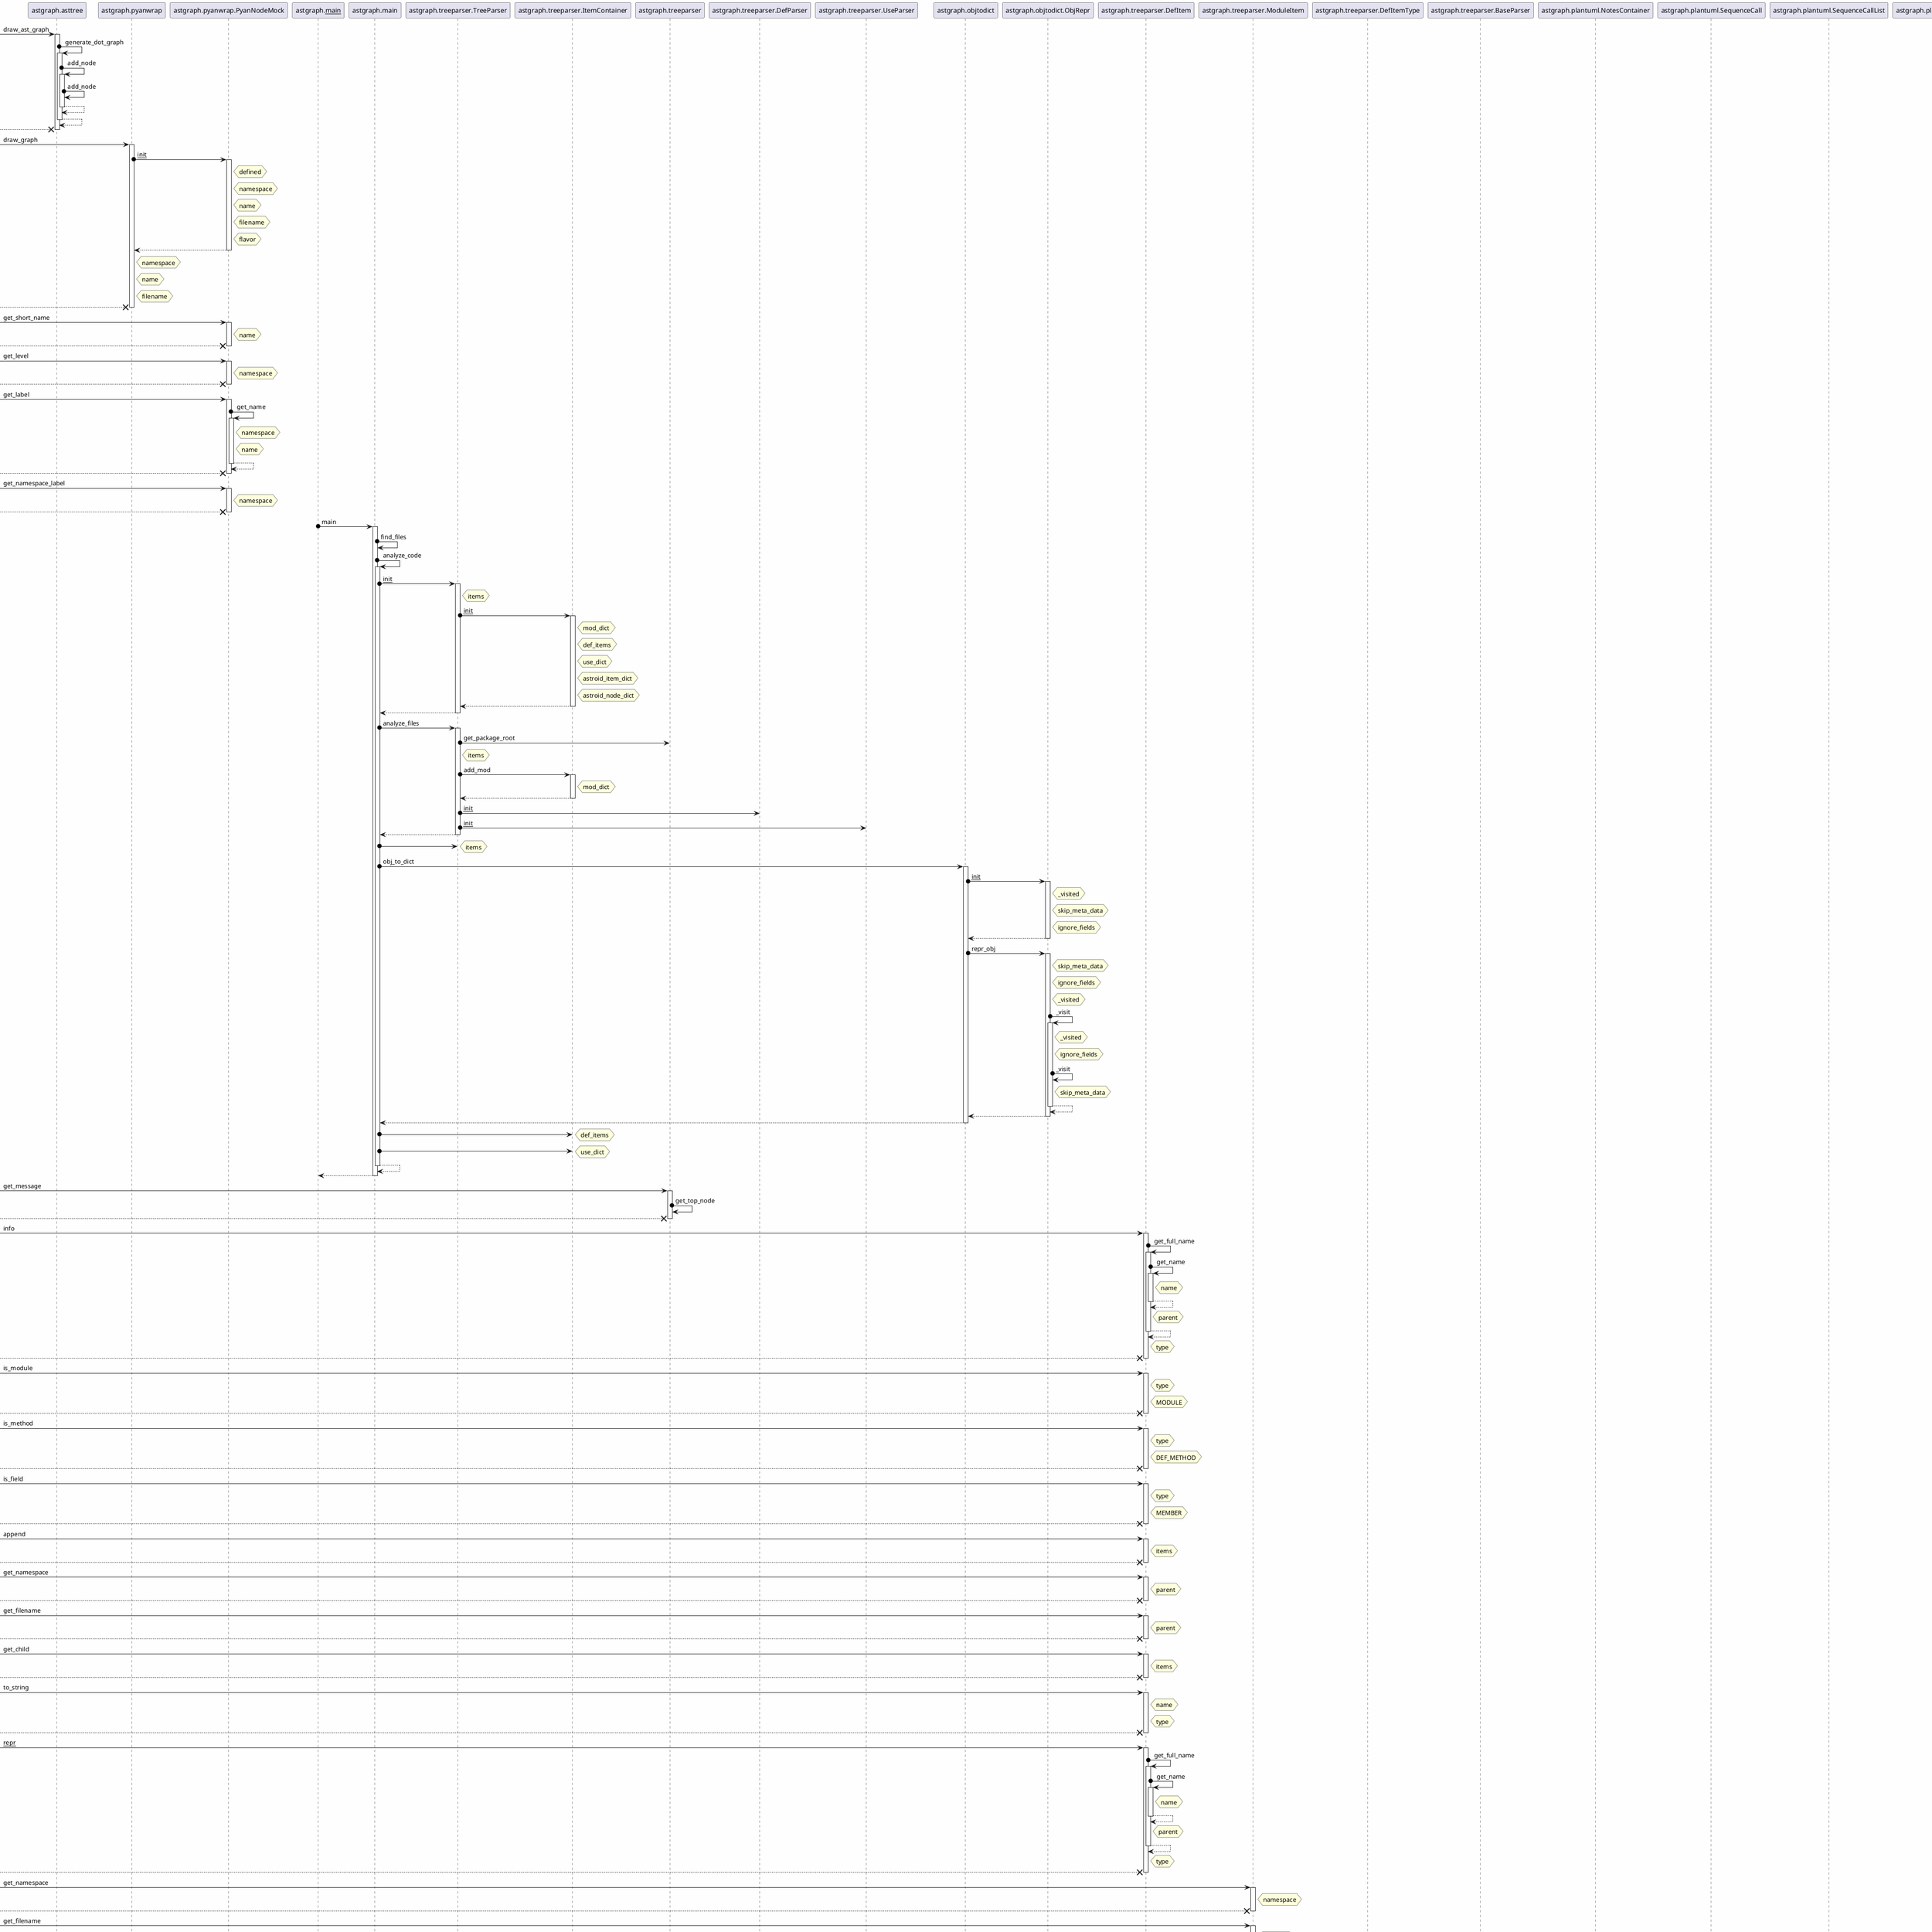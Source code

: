 @startuml

skinparam backgroundColor #FEFEFE


[-> astgraph.asttree : draw_ast_graph
activate astgraph.asttree
  astgraph.asttree o-> astgraph.asttree : generate_dot_graph
  activate astgraph.asttree
    astgraph.asttree o-> astgraph.asttree : add_node
    activate astgraph.asttree
      astgraph.asttree o-> astgraph.asttree : add_node
    astgraph.asttree --> astgraph.asttree
    deactivate astgraph.asttree

  astgraph.asttree --> astgraph.asttree
  deactivate astgraph.asttree

[-->x astgraph.asttree
deactivate astgraph.asttree

[-> astgraph.pyanwrap : draw_graph
activate astgraph.pyanwrap
  astgraph.pyanwrap o-> astgraph.pyanwrap.PyanNodeMock : __init__
  activate astgraph.pyanwrap.PyanNodeMock
    hnote right of astgraph.pyanwrap.PyanNodeMock
    defined
    endnote
    hnote right of astgraph.pyanwrap.PyanNodeMock
    namespace
    endnote
    hnote right of astgraph.pyanwrap.PyanNodeMock
    name
    endnote
    hnote right of astgraph.pyanwrap.PyanNodeMock
    filename
    endnote
    hnote right of astgraph.pyanwrap.PyanNodeMock
    flavor
    endnote
  astgraph.pyanwrap.PyanNodeMock --> astgraph.pyanwrap
  deactivate astgraph.pyanwrap.PyanNodeMock

  hnote right of astgraph.pyanwrap
  namespace
  endnote
  hnote right of astgraph.pyanwrap
  name
  endnote
  hnote right of astgraph.pyanwrap
  filename
  endnote
[-->x astgraph.pyanwrap
deactivate astgraph.pyanwrap

[-> astgraph.pyanwrap.PyanNodeMock : get_short_name
activate astgraph.pyanwrap.PyanNodeMock
  hnote right of astgraph.pyanwrap.PyanNodeMock
  name
  endnote
[-->x astgraph.pyanwrap.PyanNodeMock
deactivate astgraph.pyanwrap.PyanNodeMock

[-> astgraph.pyanwrap.PyanNodeMock : get_level
activate astgraph.pyanwrap.PyanNodeMock
  hnote right of astgraph.pyanwrap.PyanNodeMock
  namespace
  endnote
[-->x astgraph.pyanwrap.PyanNodeMock
deactivate astgraph.pyanwrap.PyanNodeMock

[-> astgraph.pyanwrap.PyanNodeMock : get_label
activate astgraph.pyanwrap.PyanNodeMock
  astgraph.pyanwrap.PyanNodeMock o-> astgraph.pyanwrap.PyanNodeMock : get_name
  activate astgraph.pyanwrap.PyanNodeMock
    hnote right of astgraph.pyanwrap.PyanNodeMock
    namespace
    endnote
    hnote right of astgraph.pyanwrap.PyanNodeMock
    name
    endnote
  astgraph.pyanwrap.PyanNodeMock --> astgraph.pyanwrap.PyanNodeMock
  deactivate astgraph.pyanwrap.PyanNodeMock

[-->x astgraph.pyanwrap.PyanNodeMock
deactivate astgraph.pyanwrap.PyanNodeMock

[-> astgraph.pyanwrap.PyanNodeMock : get_namespace_label
activate astgraph.pyanwrap.PyanNodeMock
  hnote right of astgraph.pyanwrap.PyanNodeMock
  namespace
  endnote
[-->x astgraph.pyanwrap.PyanNodeMock
deactivate astgraph.pyanwrap.PyanNodeMock

astgraph.__main__ o-> astgraph.main : main
activate astgraph.main
  astgraph.main o-> astgraph.main : find_files
  astgraph.main o-> astgraph.main : analyze_code
  activate astgraph.main
    astgraph.main o-> astgraph.treeparser.TreeParser : __init__
    activate astgraph.treeparser.TreeParser
      hnote right of astgraph.treeparser.TreeParser
      items
      endnote
      astgraph.treeparser.TreeParser o-> astgraph.treeparser.ItemContainer : __init__
      activate astgraph.treeparser.ItemContainer
        hnote right of astgraph.treeparser.ItemContainer
        mod_dict
        endnote
        hnote right of astgraph.treeparser.ItemContainer
        def_items
        endnote
        hnote right of astgraph.treeparser.ItemContainer
        use_dict
        endnote
        hnote right of astgraph.treeparser.ItemContainer
        astroid_item_dict
        endnote
        hnote right of astgraph.treeparser.ItemContainer
        astroid_node_dict
        endnote
      astgraph.treeparser.ItemContainer --> astgraph.treeparser.TreeParser
      deactivate astgraph.treeparser.ItemContainer

    astgraph.treeparser.TreeParser --> astgraph.main
    deactivate astgraph.treeparser.TreeParser

    astgraph.main o-> astgraph.treeparser.TreeParser : analyze_files
    activate astgraph.treeparser.TreeParser
      astgraph.treeparser.TreeParser o-> astgraph.treeparser : get_package_root
      hnote right of astgraph.treeparser.TreeParser
      items
      endnote
      astgraph.treeparser.TreeParser o-> astgraph.treeparser.ItemContainer : add_mod
      activate astgraph.treeparser.ItemContainer
        hnote right of astgraph.treeparser.ItemContainer
        mod_dict
        endnote
      astgraph.treeparser.ItemContainer --> astgraph.treeparser.TreeParser
      deactivate astgraph.treeparser.ItemContainer

      astgraph.treeparser.TreeParser o-> astgraph.treeparser.DefParser : __init__
      astgraph.treeparser.TreeParser o-> astgraph.treeparser.UseParser : __init__
    astgraph.treeparser.TreeParser --> astgraph.main
    deactivate astgraph.treeparser.TreeParser

    astgraph.main o-> astgraph.treeparser.TreeParser 
    hnote right
    items
    end note
    astgraph.main o-> astgraph.objtodict : obj_to_dict
    activate astgraph.objtodict
      astgraph.objtodict o-> astgraph.objtodict.ObjRepr : __init__
      activate astgraph.objtodict.ObjRepr
        hnote right of astgraph.objtodict.ObjRepr
        _visited
        endnote
        hnote right of astgraph.objtodict.ObjRepr
        skip_meta_data
        endnote
        hnote right of astgraph.objtodict.ObjRepr
        ignore_fields
        endnote
      astgraph.objtodict.ObjRepr --> astgraph.objtodict
      deactivate astgraph.objtodict.ObjRepr

      astgraph.objtodict o-> astgraph.objtodict.ObjRepr : repr_obj
      activate astgraph.objtodict.ObjRepr
        hnote right of astgraph.objtodict.ObjRepr
        skip_meta_data
        endnote
        hnote right of astgraph.objtodict.ObjRepr
        ignore_fields
        endnote
        hnote right of astgraph.objtodict.ObjRepr
        _visited
        endnote
        astgraph.objtodict.ObjRepr o-> astgraph.objtodict.ObjRepr : _visit
        activate astgraph.objtodict.ObjRepr
          hnote right of astgraph.objtodict.ObjRepr
          _visited
          endnote
          hnote right of astgraph.objtodict.ObjRepr
          ignore_fields
          endnote
          astgraph.objtodict.ObjRepr o-> astgraph.objtodict.ObjRepr : _visit
          hnote right of astgraph.objtodict.ObjRepr
          skip_meta_data
          endnote
        astgraph.objtodict.ObjRepr --> astgraph.objtodict.ObjRepr
        deactivate astgraph.objtodict.ObjRepr

      astgraph.objtodict.ObjRepr --> astgraph.objtodict
      deactivate astgraph.objtodict.ObjRepr

    astgraph.objtodict --> astgraph.main
    deactivate astgraph.objtodict

    astgraph.main o-> astgraph.treeparser.ItemContainer 
    hnote right
    def_items
    end note
    astgraph.main o-> astgraph.treeparser.ItemContainer 
    hnote right
    use_dict
    end note
  astgraph.main --> astgraph.main
  deactivate astgraph.main

astgraph.main --> astgraph.__main__
deactivate astgraph.main

[-> astgraph.treeparser : get_message
activate astgraph.treeparser
  astgraph.treeparser o-> astgraph.treeparser : get_top_node
[-->x astgraph.treeparser
deactivate astgraph.treeparser

[-> astgraph.treeparser.DefItem : info
activate astgraph.treeparser.DefItem
  astgraph.treeparser.DefItem o-> astgraph.treeparser.DefItem : get_full_name
  activate astgraph.treeparser.DefItem
    astgraph.treeparser.DefItem o-> astgraph.treeparser.DefItem : get_name
    activate astgraph.treeparser.DefItem
      hnote right of astgraph.treeparser.DefItem
      name
      endnote
    astgraph.treeparser.DefItem --> astgraph.treeparser.DefItem
    deactivate astgraph.treeparser.DefItem

    hnote right of astgraph.treeparser.DefItem
    parent
    endnote
  astgraph.treeparser.DefItem --> astgraph.treeparser.DefItem
  deactivate astgraph.treeparser.DefItem

  hnote right of astgraph.treeparser.DefItem
  type
  endnote
[-->x astgraph.treeparser.DefItem
deactivate astgraph.treeparser.DefItem

[-> astgraph.treeparser.DefItem : is_module
activate astgraph.treeparser.DefItem
  hnote right of astgraph.treeparser.DefItem
  type
  endnote
  hnote right of astgraph.treeparser.DefItem
  MODULE
  endnote
[-->x astgraph.treeparser.DefItem
deactivate astgraph.treeparser.DefItem

[-> astgraph.treeparser.DefItem : is_method
activate astgraph.treeparser.DefItem
  hnote right of astgraph.treeparser.DefItem
  type
  endnote
  hnote right of astgraph.treeparser.DefItem
  DEF_METHOD
  endnote
[-->x astgraph.treeparser.DefItem
deactivate astgraph.treeparser.DefItem

[-> astgraph.treeparser.DefItem : is_field
activate astgraph.treeparser.DefItem
  hnote right of astgraph.treeparser.DefItem
  type
  endnote
  hnote right of astgraph.treeparser.DefItem
  MEMBER
  endnote
[-->x astgraph.treeparser.DefItem
deactivate astgraph.treeparser.DefItem

[-> astgraph.treeparser.DefItem : append
activate astgraph.treeparser.DefItem
  hnote right of astgraph.treeparser.DefItem
  items
  endnote
[-->x astgraph.treeparser.DefItem
deactivate astgraph.treeparser.DefItem

[-> astgraph.treeparser.DefItem : get_namespace
activate astgraph.treeparser.DefItem
  hnote right of astgraph.treeparser.DefItem
  parent
  endnote
[-->x astgraph.treeparser.DefItem
deactivate astgraph.treeparser.DefItem

[-> astgraph.treeparser.DefItem : get_filename
activate astgraph.treeparser.DefItem
  hnote right of astgraph.treeparser.DefItem
  parent
  endnote
[-->x astgraph.treeparser.DefItem
deactivate astgraph.treeparser.DefItem

[-> astgraph.treeparser.DefItem : get_child
activate astgraph.treeparser.DefItem
  hnote right of astgraph.treeparser.DefItem
  items
  endnote
[-->x astgraph.treeparser.DefItem
deactivate astgraph.treeparser.DefItem

[-> astgraph.treeparser.DefItem : to_string
activate astgraph.treeparser.DefItem
  hnote right of astgraph.treeparser.DefItem
  name
  endnote
  hnote right of astgraph.treeparser.DefItem
  type
  endnote
[-->x astgraph.treeparser.DefItem
deactivate astgraph.treeparser.DefItem

[-> astgraph.treeparser.DefItem : __repr__
activate astgraph.treeparser.DefItem
  astgraph.treeparser.DefItem o-> astgraph.treeparser.DefItem : get_full_name
  activate astgraph.treeparser.DefItem
    astgraph.treeparser.DefItem o-> astgraph.treeparser.DefItem : get_name
    activate astgraph.treeparser.DefItem
      hnote right of astgraph.treeparser.DefItem
      name
      endnote
    astgraph.treeparser.DefItem --> astgraph.treeparser.DefItem
    deactivate astgraph.treeparser.DefItem

    hnote right of astgraph.treeparser.DefItem
    parent
    endnote
  astgraph.treeparser.DefItem --> astgraph.treeparser.DefItem
  deactivate astgraph.treeparser.DefItem

  hnote right of astgraph.treeparser.DefItem
  type
  endnote
[-->x astgraph.treeparser.DefItem
deactivate astgraph.treeparser.DefItem

[-> astgraph.treeparser.ModuleItem : get_namespace
activate astgraph.treeparser.ModuleItem
  hnote right of astgraph.treeparser.ModuleItem
  namespace
  endnote
[-->x astgraph.treeparser.ModuleItem
deactivate astgraph.treeparser.ModuleItem

[-> astgraph.treeparser.ModuleItem : get_filename
activate astgraph.treeparser.ModuleItem
  hnote right of astgraph.treeparser.ModuleItem
  filename
  endnote
[-->x astgraph.treeparser.ModuleItem
deactivate astgraph.treeparser.ModuleItem

[-> astgraph.treeparser.ItemContainer : get_def_list
activate astgraph.treeparser.ItemContainer
  hnote right of astgraph.treeparser.ItemContainer
  def_items
  endnote
[-->x astgraph.treeparser.ItemContainer
deactivate astgraph.treeparser.ItemContainer

[-> astgraph.treeparser.ItemContainer : get_use_list
activate astgraph.treeparser.ItemContainer
  hnote right of astgraph.treeparser.ItemContainer
  use_dict
  endnote
[-->x astgraph.treeparser.ItemContainer
deactivate astgraph.treeparser.ItemContainer

[-> astgraph.treeparser.ItemContainer : create_def
activate astgraph.treeparser.ItemContainer
  hnote right of astgraph.treeparser.ItemContainer
  MODULE
  endnote
  astgraph.treeparser.ItemContainer o-> astgraph.treeparser.ModuleItem : __init__
  activate astgraph.treeparser.ModuleItem
    astgraph.treeparser.ModuleItem o-> astgraph.treeparser.DefItemType 
    hnote right
    MODULE
    end note
    hnote right of astgraph.treeparser.ModuleItem
    namespace
    endnote
    hnote right of astgraph.treeparser.ModuleItem
    filename
    endnote
  astgraph.treeparser.ModuleItem --> astgraph.treeparser.ItemContainer
  deactivate astgraph.treeparser.ModuleItem

  astgraph.treeparser.ItemContainer o-> astgraph.treeparser.DefItem : __init__
  activate astgraph.treeparser.DefItem
    hnote right of astgraph.treeparser.DefItem
    node_id
    endnote
    hnote right of astgraph.treeparser.DefItem
    type
    endnote
    hnote right of astgraph.treeparser.DefItem
    parent
    endnote
    hnote right of astgraph.treeparser.DefItem
    name
    endnote
    hnote right of astgraph.treeparser.DefItem
    items
    endnote
    hnote right of astgraph.treeparser.DefItem
    type_hint
    endnote
  astgraph.treeparser.DefItem --> astgraph.treeparser.ItemContainer
  deactivate astgraph.treeparser.DefItem

  hnote right of astgraph.treeparser.ItemContainer
  astroid_item_dict
  endnote
  hnote right of astgraph.treeparser.ItemContainer
  astroid_node_dict
  endnote
[-->x astgraph.treeparser.ItemContainer
deactivate astgraph.treeparser.ItemContainer

[-> astgraph.treeparser.ItemContainer : create_module_def
activate astgraph.treeparser.ItemContainer
  astgraph.treeparser.ItemContainer o-> astgraph.treeparser.ModuleItem : __init__
  activate astgraph.treeparser.ModuleItem
    astgraph.treeparser.ModuleItem o-> astgraph.treeparser.DefItemType 
    hnote right
    MODULE
    end note
    hnote right of astgraph.treeparser.ModuleItem
    namespace
    endnote
    hnote right of astgraph.treeparser.ModuleItem
    filename
    endnote
  astgraph.treeparser.ModuleItem --> astgraph.treeparser.ItemContainer
  deactivate astgraph.treeparser.ModuleItem

  hnote right of astgraph.treeparser.ItemContainer
  astroid_item_dict
  endnote
  hnote right of astgraph.treeparser.ItemContainer
  astroid_node_dict
  endnote
[-->x astgraph.treeparser.ItemContainer
deactivate astgraph.treeparser.ItemContainer

[-> astgraph.treeparser.ItemContainer : append_def
activate astgraph.treeparser.ItemContainer
  hnote right of astgraph.treeparser.ItemContainer
  MODULE
  endnote
  hnote right of astgraph.treeparser.ItemContainer
  def_items
  endnote
  astgraph.treeparser.ItemContainer o-> astgraph.treeparser.ItemContainer : find_scope_by_id
  activate astgraph.treeparser.ItemContainer
    hnote right of astgraph.treeparser.ItemContainer
    astroid_node_dict
    endnote
    astgraph.treeparser.ItemContainer o-> astgraph.treeparser.ItemContainer : find_scope
    activate astgraph.treeparser.ItemContainer
      astgraph.treeparser.ItemContainer o-> astgraph.treeparser.ItemContainer : find_def_item
      activate astgraph.treeparser.ItemContainer
        hnote right of astgraph.treeparser.ItemContainer
        astroid_item_dict
        endnote
      astgraph.treeparser.ItemContainer --> astgraph.treeparser.ItemContainer
      deactivate astgraph.treeparser.ItemContainer

    astgraph.treeparser.ItemContainer --> astgraph.treeparser.ItemContainer
    deactivate astgraph.treeparser.ItemContainer

  astgraph.treeparser.ItemContainer --> astgraph.treeparser.ItemContainer
  deactivate astgraph.treeparser.ItemContainer

  astgraph.treeparser.ItemContainer o-> astgraph.treeparser.ItemContainer : append_def_parent
  activate astgraph.treeparser.ItemContainer
    hnote right of astgraph.treeparser.ItemContainer
    def_items
    endnote
  astgraph.treeparser.ItemContainer --> astgraph.treeparser.ItemContainer
  deactivate astgraph.treeparser.ItemContainer

[-->x astgraph.treeparser.ItemContainer
deactivate astgraph.treeparser.ItemContainer

[-> astgraph.treeparser.ItemContainer : append_use
activate astgraph.treeparser.ItemContainer
  hnote right of astgraph.treeparser.ItemContainer
  use_dict
  endnote
[-->x astgraph.treeparser.ItemContainer
deactivate astgraph.treeparser.ItemContainer

[-> astgraph.treeparser.ItemContainer : find_parent_scope_def
activate astgraph.treeparser.ItemContainer
  astgraph.treeparser.ItemContainer o-> astgraph.treeparser.ItemContainer : find_def_item
  activate astgraph.treeparser.ItemContainer
    hnote right of astgraph.treeparser.ItemContainer
    astroid_item_dict
    endnote
  astgraph.treeparser.ItemContainer --> astgraph.treeparser.ItemContainer
  deactivate astgraph.treeparser.ItemContainer

[-->x astgraph.treeparser.ItemContainer
deactivate astgraph.treeparser.ItemContainer

[-> astgraph.treeparser.ItemContainer : find_scope_class
activate astgraph.treeparser.ItemContainer
  astgraph.treeparser.ItemContainer o-> astgraph.treeparser.ItemContainer : find_def_item
  activate astgraph.treeparser.ItemContainer
    hnote right of astgraph.treeparser.ItemContainer
    astroid_item_dict
    endnote
  astgraph.treeparser.ItemContainer --> astgraph.treeparser.ItemContainer
  deactivate astgraph.treeparser.ItemContainer

  hnote right of astgraph.treeparser.ItemContainer
  CLASS
  endnote
[-->x astgraph.treeparser.ItemContainer
deactivate astgraph.treeparser.ItemContainer

[-> astgraph.treeparser.BaseParser : __init__
activate astgraph.treeparser.BaseParser
  astgraph.treeparser.BaseParser o-> astgraph.treeparser.ItemContainer : __init__
  activate astgraph.treeparser.ItemContainer
    hnote right of astgraph.treeparser.ItemContainer
    mod_dict
    endnote
    hnote right of astgraph.treeparser.ItemContainer
    def_items
    endnote
    hnote right of astgraph.treeparser.ItemContainer
    use_dict
    endnote
    hnote right of astgraph.treeparser.ItemContainer
    astroid_item_dict
    endnote
    hnote right of astgraph.treeparser.ItemContainer
    astroid_node_dict
    endnote
  astgraph.treeparser.ItemContainer --> astgraph.treeparser.BaseParser
  deactivate astgraph.treeparser.ItemContainer

  hnote right of astgraph.treeparser.BaseParser
  items
  endnote
[-->x astgraph.treeparser.BaseParser
deactivate astgraph.treeparser.BaseParser

[-> astgraph.treeparser.BaseParser : analyze
activate astgraph.treeparser.BaseParser
  astgraph.treeparser.BaseParser o-> astgraph.treeparser.BaseParser : _visit
[-->x astgraph.treeparser.BaseParser
deactivate astgraph.treeparser.BaseParser

[-> astgraph.treeparser.BaseParser : _visit_children
activate astgraph.treeparser.BaseParser
  astgraph.treeparser.BaseParser o-> astgraph.treeparser.BaseParser : _visit
[-->x astgraph.treeparser.BaseParser
deactivate astgraph.treeparser.BaseParser

[-> astgraph.treeparser.BaseParser : _visit_list
activate astgraph.treeparser.BaseParser
  astgraph.treeparser.BaseParser o-> astgraph.treeparser.BaseParser : _visit
[-->x astgraph.treeparser.BaseParser
deactivate astgraph.treeparser.BaseParser

[-> astgraph.treeparser.TreeParser : analyze_code
activate astgraph.treeparser.TreeParser
  astgraph.treeparser.TreeParser o-> astgraph.treeparser.TreeParser : analyze
  activate astgraph.treeparser.TreeParser
    hnote right of astgraph.treeparser.TreeParser
    items
    endnote
    astgraph.treeparser.TreeParser o-> astgraph.treeparser.ItemContainer : add_mod
    activate astgraph.treeparser.ItemContainer
      hnote right of astgraph.treeparser.ItemContainer
      mod_dict
      endnote
    astgraph.treeparser.ItemContainer --> astgraph.treeparser.TreeParser
    deactivate astgraph.treeparser.ItemContainer

    astgraph.treeparser.TreeParser o-> astgraph.treeparser.DefParser : __init__
    astgraph.treeparser.TreeParser o-> astgraph.treeparser.UseParser : __init__
  astgraph.treeparser.TreeParser --> astgraph.treeparser.TreeParser
  deactivate astgraph.treeparser.TreeParser

[-->x astgraph.treeparser.TreeParser
deactivate astgraph.treeparser.TreeParser

[-> astgraph.treeparser : get_modname
activate astgraph.treeparser
  astgraph.treeparser o-> astgraph.treeparser : get_package_root
  astgraph.treeparser o-> astgraph.treeparser : get_file_modname
[-->x astgraph.treeparser
deactivate astgraph.treeparser

[-> astgraph.plantuml.NotesContainer : __init__
activate astgraph.plantuml.NotesContainer
  hnote right of astgraph.plantuml.NotesContainer
  _notes_lines
  endnote
  hnote right of astgraph.plantuml.NotesContainer
  bg_color
  endnote
[-->x astgraph.plantuml.NotesContainer
deactivate astgraph.plantuml.NotesContainer

[-> astgraph.plantuml.NotesContainer : __len__
activate astgraph.plantuml.NotesContainer
  hnote right of astgraph.plantuml.NotesContainer
  _notes_lines
  endnote
[-->x astgraph.plantuml.NotesContainer
deactivate astgraph.plantuml.NotesContainer

[-> astgraph.plantuml.NotesContainer : __getitem__
activate astgraph.plantuml.NotesContainer
  hnote right of astgraph.plantuml.NotesContainer
  _notes_lines
  endnote
[-->x astgraph.plantuml.NotesContainer
deactivate astgraph.plantuml.NotesContainer

[-> astgraph.plantuml.NotesContainer : __iter__
activate astgraph.plantuml.NotesContainer
  hnote right of astgraph.plantuml.NotesContainer
  _notes_lines
  endnote
[-->x astgraph.plantuml.NotesContainer
deactivate astgraph.plantuml.NotesContainer

[-> astgraph.plantuml.SequenceCall : get_receiver
activate astgraph.plantuml.SequenceCall
  hnote right of astgraph.plantuml.SequenceCall
  calles
  endnote
[-->x astgraph.plantuml.SequenceCall
deactivate astgraph.plantuml.SequenceCall

[-> astgraph.plantuml.SequenceCall : add_simple_subcall
activate astgraph.plantuml.SequenceCall
  astgraph.plantuml.SequenceCall o-> astgraph.plantuml.SequenceCall : create_simple
  activate astgraph.plantuml.SequenceCall
    astgraph.plantuml.SequenceCall o-> astgraph.plantuml.SequenceCall : __init__
    activate astgraph.plantuml.SequenceCall
      hnote right of astgraph.plantuml.SequenceCall
      parent
      endnote
      hnote right of astgraph.plantuml.SequenceCall
      caller
      endnote
      hnote right of astgraph.plantuml.SequenceCall
      calles
      endnote
      hnote right of astgraph.plantuml.SequenceCall
      subcalls
      endnote
      hnote right of astgraph.plantuml.SequenceCall
      label
      endnote
      hnote right of astgraph.plantuml.SequenceCall
      label_note
      endnote
      hnote right of astgraph.plantuml.SequenceCall
      notes_data
      endnote
    astgraph.plantuml.SequenceCall --> astgraph.plantuml.SequenceCall
    deactivate astgraph.plantuml.SequenceCall

    hnote right of astgraph.plantuml.SequenceCall
    caller
    endnote
    hnote right of astgraph.plantuml.SequenceCall
    calles
    endnote
    hnote right of astgraph.plantuml.SequenceCall
    label
    endnote
  astgraph.plantuml.SequenceCall --> astgraph.plantuml.SequenceCall
  deactivate astgraph.plantuml.SequenceCall

  astgraph.plantuml.SequenceCall o-> astgraph.plantuml.SequenceCall : append_subcall
  activate astgraph.plantuml.SequenceCall
    hnote right of astgraph.plantuml.SequenceCall
    subcalls
    endnote
  astgraph.plantuml.SequenceCall --> astgraph.plantuml.SequenceCall
  deactivate astgraph.plantuml.SequenceCall

[-->x astgraph.plantuml.SequenceCall
deactivate astgraph.plantuml.SequenceCall

[-> astgraph.plantuml.SequenceCall : add_subcalles
activate astgraph.plantuml.SequenceCall
  astgraph.plantuml.SequenceCall o-> astgraph.plantuml.SequenceCall : create_calles
  activate astgraph.plantuml.SequenceCall
    astgraph.plantuml.SequenceCall o-> astgraph.plantuml.SequenceCall : __init__
    activate astgraph.plantuml.SequenceCall
      hnote right of astgraph.plantuml.SequenceCall
      parent
      endnote
      hnote right of astgraph.plantuml.SequenceCall
      caller
      endnote
      hnote right of astgraph.plantuml.SequenceCall
      calles
      endnote
      hnote right of astgraph.plantuml.SequenceCall
      subcalls
      endnote
      hnote right of astgraph.plantuml.SequenceCall
      label
      endnote
      hnote right of astgraph.plantuml.SequenceCall
      label_note
      endnote
      hnote right of astgraph.plantuml.SequenceCall
      notes_data
      endnote
    astgraph.plantuml.SequenceCall --> astgraph.plantuml.SequenceCall
    deactivate astgraph.plantuml.SequenceCall

    hnote right of astgraph.plantuml.SequenceCall
    caller
    endnote
    hnote right of astgraph.plantuml.SequenceCall
    calles
    endnote
    hnote right of astgraph.plantuml.SequenceCall
    label
    endnote
  astgraph.plantuml.SequenceCall --> astgraph.plantuml.SequenceCall
  deactivate astgraph.plantuml.SequenceCall

  astgraph.plantuml.SequenceCall o-> astgraph.plantuml.SequenceCall : append_subcall
  activate astgraph.plantuml.SequenceCall
    hnote right of astgraph.plantuml.SequenceCall
    subcalls
    endnote
  astgraph.plantuml.SequenceCall --> astgraph.plantuml.SequenceCall
  deactivate astgraph.plantuml.SequenceCall

[-->x astgraph.plantuml.SequenceCall
deactivate astgraph.plantuml.SequenceCall

[-> astgraph.plantuml.SequenceCallList : add_calles
activate astgraph.plantuml.SequenceCallList
  astgraph.plantuml.SequenceCallList o-> astgraph.plantuml.SequenceCall : create_calles
  activate astgraph.plantuml.SequenceCall
    astgraph.plantuml.SequenceCall o-> astgraph.plantuml.SequenceCall : __init__
    activate astgraph.plantuml.SequenceCall
      hnote right of astgraph.plantuml.SequenceCall
      parent
      endnote
      hnote right of astgraph.plantuml.SequenceCall
      caller
      endnote
      hnote right of astgraph.plantuml.SequenceCall
      calles
      endnote
      hnote right of astgraph.plantuml.SequenceCall
      subcalls
      endnote
      hnote right of astgraph.plantuml.SequenceCall
      label
      endnote
      hnote right of astgraph.plantuml.SequenceCall
      label_note
      endnote
      hnote right of astgraph.plantuml.SequenceCall
      notes_data
      endnote
    astgraph.plantuml.SequenceCall --> astgraph.plantuml.SequenceCall
    deactivate astgraph.plantuml.SequenceCall

    hnote right of astgraph.plantuml.SequenceCall
    caller
    endnote
    hnote right of astgraph.plantuml.SequenceCall
    calles
    endnote
    hnote right of astgraph.plantuml.SequenceCall
    label
    endnote
  astgraph.plantuml.SequenceCall --> astgraph.plantuml.SequenceCallList
  deactivate astgraph.plantuml.SequenceCall

  hnote right of astgraph.plantuml.SequenceCallList
  items
  endnote
[-->x astgraph.plantuml.SequenceCallList
deactivate astgraph.plantuml.SequenceCallList

[-> astgraph.plantuml.SequenceGraph : add_actor
activate astgraph.plantuml.SequenceGraph
  hnote right of astgraph.plantuml.SequenceGraph
  actors_list
  endnote
[-->x astgraph.plantuml.SequenceGraph
deactivate astgraph.plantuml.SequenceGraph

[-> astgraph.plantuml.SequenceGraph : get_actors
activate astgraph.plantuml.SequenceGraph
  hnote right of astgraph.plantuml.SequenceGraph
  actors_list
  endnote
[-->x astgraph.plantuml.SequenceGraph
deactivate astgraph.plantuml.SequenceGraph

[-> astgraph.plantuml.SequenceGraph : get_all_calls_flat
activate astgraph.plantuml.SequenceGraph
  astgraph.plantuml.SequenceGraph o-> astgraph.plantuml.SequenceGraph : get_all_calls
  activate astgraph.plantuml.SequenceGraph
    hnote right of astgraph.plantuml.SequenceGraph
    loops
    endnote
  astgraph.plantuml.SequenceGraph --> astgraph.plantuml.SequenceGraph
  deactivate astgraph.plantuml.SequenceGraph

[-->x astgraph.plantuml.SequenceGraph
deactivate astgraph.plantuml.SequenceGraph

[-> astgraph.plantuml : draw_graph
activate astgraph.plantuml
  astgraph.plantuml o-> astgraph.plantuml.Converter : __init__
  activate astgraph.plantuml.Converter
    hnote right of astgraph.plantuml.Converter
    use_dict
    endnote
    hnote right of astgraph.plantuml.Converter
    sequence_graph
    endnote
    hnote right of astgraph.plantuml.Converter
    sequence
    endnote
  astgraph.plantuml.Converter --> astgraph.plantuml
  deactivate astgraph.plantuml.Converter

  astgraph.plantuml o-> astgraph.plantuml.Converter : convert
  activate astgraph.plantuml.Converter
    hnote right of astgraph.plantuml.Converter
    use_dict
    endnote
    hnote right of astgraph.plantuml.Converter
    sequence_graph
    endnote
    astgraph.plantuml.Converter o-> astgraph.plantuml.SequenceGraph : __init__
    activate astgraph.plantuml.SequenceGraph
      hnote right of astgraph.plantuml.SequenceGraph
      params
      endnote
      hnote right of astgraph.plantuml.SequenceGraph
      actors_list
      endnote
      hnote right of astgraph.plantuml.SequenceGraph
      loops
      endnote
    astgraph.plantuml.SequenceGraph --> astgraph.plantuml.Converter
    deactivate astgraph.plantuml.SequenceGraph

    hnote right of astgraph.plantuml.Converter
    sequence
    endnote
    astgraph.plantuml.Converter o-> astgraph.plantuml.SequenceCallList : __init__
    activate astgraph.plantuml.SequenceCallList
      hnote right of astgraph.plantuml.SequenceCallList
      repeats
      endnote
      hnote right of astgraph.plantuml.SequenceCallList
      items
      endnote
    astgraph.plantuml.SequenceCallList --> astgraph.plantuml.Converter
    deactivate astgraph.plantuml.SequenceCallList

    astgraph.plantuml.Converter o-> astgraph.graphtheory : get_root_items
    activate astgraph.graphtheory
      astgraph.graphtheory o-> astgraph.graphtheory : get_connected
    astgraph.graphtheory --> astgraph.plantuml.Converter
    deactivate astgraph.graphtheory

    astgraph.plantuml.Converter o-> astgraph.graphtheory : visit_graph
    activate astgraph.graphtheory
      astgraph.graphtheory o-> astgraph.graphtheory.Visitor : __init__
      activate astgraph.graphtheory.Visitor
        hnote right of astgraph.graphtheory.Visitor
        _edges_dict
        endnote
        hnote right of astgraph.graphtheory.Visitor
        _callback
        endnote
        hnote right of astgraph.graphtheory.Visitor
        _visited
        endnote
      astgraph.graphtheory.Visitor --> astgraph.graphtheory
      deactivate astgraph.graphtheory.Visitor

      astgraph.graphtheory o-> astgraph.graphtheory.Visitor : visit
      activate astgraph.graphtheory.Visitor
        hnote right of astgraph.graphtheory.Visitor
        _edges_dict
        endnote
        hnote right of astgraph.graphtheory.Visitor
        _callback
        endnote
        hnote right of astgraph.graphtheory.Visitor
        _visited
        endnote
        astgraph.graphtheory.Visitor o-> astgraph.graphtheory.Visitor : _visit_node
        activate astgraph.graphtheory.Visitor
          hnote right of astgraph.graphtheory.Visitor
          _visited
          endnote
          hnote right of astgraph.graphtheory.Visitor
          _callback
          endnote
          hnote right of astgraph.graphtheory.Visitor
          _edges_dict
          endnote
          astgraph.graphtheory.Visitor o-> astgraph.graphtheory.Visitor : _visit_node
        astgraph.graphtheory.Visitor --> astgraph.graphtheory.Visitor
        deactivate astgraph.graphtheory.Visitor

      astgraph.graphtheory.Visitor --> astgraph.graphtheory
      deactivate astgraph.graphtheory.Visitor

    astgraph.graphtheory --> astgraph.plantuml.Converter
    deactivate astgraph.graphtheory

    astgraph.plantuml.Converter o-> astgraph.plantuml.Converter : _convert_root
    activate astgraph.plantuml.Converter
      astgraph.plantuml.Converter o-> astgraph.plantuml.Converter : _get_parent_name
      activate astgraph.plantuml.Converter
        astgraph.plantuml.Converter o-> astgraph.plantuml.Converter : _get_parent
        activate astgraph.plantuml.Converter
          astgraph.plantuml.Converter o-> astgraph.treeparser.DefItemType 
          hnote right
          MODULE
          end note
          astgraph.plantuml.Converter o-> astgraph.treeparser.DefItemType 
          hnote right
          CLASS
          end note
        astgraph.plantuml.Converter --> astgraph.plantuml.Converter
        deactivate astgraph.plantuml.Converter

      astgraph.plantuml.Converter --> astgraph.plantuml.Converter
      deactivate astgraph.plantuml.Converter

      hnote right of astgraph.plantuml.Converter
      sequence
      endnote
      astgraph.plantuml.Converter o-> astgraph.plantuml.SequenceCallList : add_simple_call
      activate astgraph.plantuml.SequenceCallList
        astgraph.plantuml.SequenceCallList o-> astgraph.plantuml.SequenceCall : create_simple
        activate astgraph.plantuml.SequenceCall
          astgraph.plantuml.SequenceCall o-> astgraph.plantuml.SequenceCall : __init__
          activate astgraph.plantuml.SequenceCall
            hnote right of astgraph.plantuml.SequenceCall
            parent
            endnote
            hnote right of astgraph.plantuml.SequenceCall
            caller
            endnote
            hnote right of astgraph.plantuml.SequenceCall
            calles
            endnote
            hnote right of astgraph.plantuml.SequenceCall
            subcalls
            endnote
            hnote right of astgraph.plantuml.SequenceCall
            label
            endnote
            hnote right of astgraph.plantuml.SequenceCall
            label_note
            endnote
            hnote right of astgraph.plantuml.SequenceCall
            notes_data
            endnote
          astgraph.plantuml.SequenceCall --> astgraph.plantuml.SequenceCall
          deactivate astgraph.plantuml.SequenceCall

          hnote right of astgraph.plantuml.SequenceCall
          caller
          endnote
          hnote right of astgraph.plantuml.SequenceCall
          calles
          endnote
          hnote right of astgraph.plantuml.SequenceCall
          label
          endnote
        astgraph.plantuml.SequenceCall --> astgraph.plantuml.SequenceCallList
        deactivate astgraph.plantuml.SequenceCall

        hnote right of astgraph.plantuml.SequenceCallList
        items
        endnote
      astgraph.plantuml.SequenceCallList --> astgraph.plantuml.Converter
      deactivate astgraph.plantuml.SequenceCallList

      hnote right of astgraph.plantuml.Converter
      use_dict
      endnote
    astgraph.plantuml.Converter --> astgraph.plantuml.Converter
    deactivate astgraph.plantuml.Converter

    astgraph.plantuml.Converter o-> astgraph.plantuml.SequenceGraph : append_loop
    activate astgraph.plantuml.SequenceGraph
      hnote right of astgraph.plantuml.SequenceGraph
      loops
      endnote
    astgraph.plantuml.SequenceGraph --> astgraph.plantuml.Converter
    deactivate astgraph.plantuml.SequenceGraph

  astgraph.plantuml.Converter --> astgraph.plantuml
  deactivate astgraph.plantuml.Converter

  astgraph.plantuml o-> astgraph.plantuml : generate_diagram
  activate astgraph.plantuml
    astgraph.plantuml o-> astgraph.plantuml.SequenceDiagramGenerator : __init__
    activate astgraph.plantuml.SequenceDiagramGenerator
      hnote right of astgraph.plantuml.SequenceDiagramGenerator
      seq_diagram
      endnote
      hnote right of astgraph.plantuml.SequenceDiagramGenerator
      name_dict
      endnote
      hnote right of astgraph.plantuml.SequenceDiagramGenerator
      params_dict
      endnote
      astgraph.plantuml.SequenceDiagramGenerator o-> astgraph.plantuml.SequenceGraph 
      hnote right
      params
      end note
    astgraph.plantuml.SequenceDiagramGenerator --> astgraph.plantuml
    deactivate astgraph.plantuml.SequenceDiagramGenerator

    astgraph.plantuml o-> astgraph.plantuml.SequenceDiagramGenerator : generate
    activate astgraph.plantuml.SequenceDiagramGenerator
      astgraph.plantuml.SequenceDiagramGenerator o-> astgraph.plantuml : calculate_actors_optimized_order
      activate astgraph.plantuml
        astgraph.plantuml o-> astgraph.plantuml : calculate_width
      astgraph.plantuml --> astgraph.plantuml.SequenceDiagramGenerator
      deactivate astgraph.plantuml

      hnote right of astgraph.plantuml.SequenceDiagramGenerator
      seq_diagram
      endnote
      astgraph.plantuml.SequenceDiagramGenerator o-> astgraph.plantuml.SequenceDiagramGenerator : _get_item_id
      activate astgraph.plantuml.SequenceDiagramGenerator
        hnote right of astgraph.plantuml.SequenceDiagramGenerator
        name_dict
        endnote
      astgraph.plantuml.SequenceDiagramGenerator --> astgraph.plantuml.SequenceDiagramGenerator
      deactivate astgraph.plantuml.SequenceDiagramGenerator

      astgraph.plantuml.SequenceDiagramGenerator o-> astgraph.plantuml.SequenceGraph : get_loops
      activate astgraph.plantuml.SequenceGraph
        hnote right of astgraph.plantuml.SequenceGraph
        loops
        endnote
      astgraph.plantuml.SequenceGraph --> astgraph.plantuml.SequenceDiagramGenerator
      deactivate astgraph.plantuml.SequenceGraph

      astgraph.plantuml.SequenceDiagramGenerator o-> astgraph.plantuml.SequenceDiagramGenerator : generate_loop
      activate astgraph.plantuml.SequenceDiagramGenerator
        hnote right of astgraph.plantuml.SequenceDiagramGenerator
        params_dict
        endnote
        astgraph.plantuml.SequenceDiagramGenerator o-> astgraph.plantuml.SequenceDiagramGenerator : _add_seqcall
        activate astgraph.plantuml.SequenceDiagramGenerator
          astgraph.plantuml.SequenceDiagramGenerator o-> astgraph.plantuml.SequenceDiagramGenerator : _get_item_id
          astgraph.plantuml.SequenceDiagramGenerator o-> astgraph.plantuml.SequenceDiagramGenerator : _add_call
          activate astgraph.plantuml.SequenceDiagramGenerator
            astgraph.plantuml.SequenceDiagramGenerator o-> astgraph.plantuml.SequenceDiagramGenerator : _add_notes
            activate astgraph.plantuml.SequenceDiagramGenerator
              astgraph.plantuml.SequenceDiagramGenerator o-> astgraph.plantuml : convert_notes
              activate astgraph.plantuml
                astgraph.plantuml o-> astgraph.plantuml.NoteType 
                hnote right
                INFO
                end note
                astgraph.plantuml o-> astgraph.plantuml.NoteType 
                hnote right
                ERROR
                end note
                astgraph.plantuml o-> astgraph.plantuml : format_note_error
              astgraph.plantuml --> astgraph.plantuml.SequenceDiagramGenerator
              deactivate astgraph.plantuml

            astgraph.plantuml.SequenceDiagramGenerator --> astgraph.plantuml.SequenceDiagramGenerator
            deactivate astgraph.plantuml.SequenceDiagramGenerator

          astgraph.plantuml.SequenceDiagramGenerator --> astgraph.plantuml.SequenceDiagramGenerator
          deactivate astgraph.plantuml.SequenceDiagramGenerator

          astgraph.plantuml.SequenceDiagramGenerator o-> astgraph.plantuml.SequenceDiagramGenerator : _add_seqcall
        astgraph.plantuml.SequenceDiagramGenerator --> astgraph.plantuml.SequenceDiagramGenerator
        deactivate astgraph.plantuml.SequenceDiagramGenerator

      astgraph.plantuml.SequenceDiagramGenerator --> astgraph.plantuml.SequenceDiagramGenerator
      deactivate astgraph.plantuml.SequenceDiagramGenerator

    astgraph.plantuml.SequenceDiagramGenerator --> astgraph.plantuml
    deactivate astgraph.plantuml.SequenceDiagramGenerator

  astgraph.plantuml --> astgraph.plantuml
  deactivate astgraph.plantuml

  astgraph.plantuml o-> astgraph.plantuml : convert_to_svg
[-->x astgraph.plantuml
deactivate astgraph.plantuml

astgraph.main o-> astgraph.main : main
activate astgraph.main
  astgraph.main o-> astgraph.main : find_files
  astgraph.main o-> astgraph.main : analyze_code
  activate astgraph.main
    astgraph.main o-> astgraph.treeparser.TreeParser : __init__
    activate astgraph.treeparser.TreeParser
      hnote right of astgraph.treeparser.TreeParser
      items
      endnote
      astgraph.treeparser.TreeParser o-> astgraph.treeparser.ItemContainer : __init__
      activate astgraph.treeparser.ItemContainer
        hnote right of astgraph.treeparser.ItemContainer
        mod_dict
        endnote
        hnote right of astgraph.treeparser.ItemContainer
        def_items
        endnote
        hnote right of astgraph.treeparser.ItemContainer
        use_dict
        endnote
        hnote right of astgraph.treeparser.ItemContainer
        astroid_item_dict
        endnote
        hnote right of astgraph.treeparser.ItemContainer
        astroid_node_dict
        endnote
      astgraph.treeparser.ItemContainer --> astgraph.treeparser.TreeParser
      deactivate astgraph.treeparser.ItemContainer

    astgraph.treeparser.TreeParser --> astgraph.main
    deactivate astgraph.treeparser.TreeParser

    astgraph.main o-> astgraph.treeparser.TreeParser : analyze_files
    activate astgraph.treeparser.TreeParser
      astgraph.treeparser.TreeParser o-> astgraph.treeparser : get_package_root
      hnote right of astgraph.treeparser.TreeParser
      items
      endnote
      astgraph.treeparser.TreeParser o-> astgraph.treeparser.ItemContainer : add_mod
      activate astgraph.treeparser.ItemContainer
        hnote right of astgraph.treeparser.ItemContainer
        mod_dict
        endnote
      astgraph.treeparser.ItemContainer --> astgraph.treeparser.TreeParser
      deactivate astgraph.treeparser.ItemContainer

      astgraph.treeparser.TreeParser o-> astgraph.treeparser.DefParser : __init__
      astgraph.treeparser.TreeParser o-> astgraph.treeparser.UseParser : __init__
    astgraph.treeparser.TreeParser --> astgraph.main
    deactivate astgraph.treeparser.TreeParser

    astgraph.main o-> astgraph.treeparser.TreeParser 
    hnote right
    items
    end note
    astgraph.main o-> astgraph.objtodict : obj_to_dict
    activate astgraph.objtodict
      astgraph.objtodict o-> astgraph.objtodict.ObjRepr : __init__
      activate astgraph.objtodict.ObjRepr
        hnote right of astgraph.objtodict.ObjRepr
        _visited
        endnote
        hnote right of astgraph.objtodict.ObjRepr
        skip_meta_data
        endnote
        hnote right of astgraph.objtodict.ObjRepr
        ignore_fields
        endnote
      astgraph.objtodict.ObjRepr --> astgraph.objtodict
      deactivate astgraph.objtodict.ObjRepr

      astgraph.objtodict o-> astgraph.objtodict.ObjRepr : repr_obj
      activate astgraph.objtodict.ObjRepr
        hnote right of astgraph.objtodict.ObjRepr
        skip_meta_data
        endnote
        hnote right of astgraph.objtodict.ObjRepr
        ignore_fields
        endnote
        hnote right of astgraph.objtodict.ObjRepr
        _visited
        endnote
        astgraph.objtodict.ObjRepr o-> astgraph.objtodict.ObjRepr : _visit
        activate astgraph.objtodict.ObjRepr
          hnote right of astgraph.objtodict.ObjRepr
          _visited
          endnote
          hnote right of astgraph.objtodict.ObjRepr
          ignore_fields
          endnote
          astgraph.objtodict.ObjRepr o-> astgraph.objtodict.ObjRepr : _visit
          hnote right of astgraph.objtodict.ObjRepr
          skip_meta_data
          endnote
        astgraph.objtodict.ObjRepr --> astgraph.objtodict.ObjRepr
        deactivate astgraph.objtodict.ObjRepr

      astgraph.objtodict.ObjRepr --> astgraph.objtodict
      deactivate astgraph.objtodict.ObjRepr

    astgraph.objtodict --> astgraph.main
    deactivate astgraph.objtodict

    astgraph.main o-> astgraph.treeparser.ItemContainer 
    hnote right
    def_items
    end note
    astgraph.main o-> astgraph.treeparser.ItemContainer 
    hnote right
    use_dict
    end note
  astgraph.main --> astgraph.main
  deactivate astgraph.main

astgraph.main --> astgraph.main
deactivate astgraph.main

[-> astgraph.treeparser : infer_type
activate astgraph.treeparser
  astgraph.treeparser o-> astgraph.treeparser : unpack_proxy
[-->x astgraph.treeparser
deactivate astgraph.treeparser

[-> astgraph.treeparser.ItemContainer : find_in_scope
activate astgraph.treeparser.ItemContainer
  hnote right of astgraph.treeparser.ItemContainer
  mod_dict
  endnote
  astgraph.treeparser.ItemContainer o-> astgraph.treeparser.ItemContainer : find_in_scope
[-->x astgraph.treeparser.ItemContainer
deactivate astgraph.treeparser.ItemContainer

[-> astgraph.treeparser.DefParser : _visit
activate astgraph.treeparser.DefParser
  astgraph.treeparser.DefParser o-> astgraph.treeparser.DefParser : visit_module
  activate astgraph.treeparser.DefParser
    astgraph.treeparser.DefParser o-> astgraph.treeparser.ModuleItem 
    hnote right
    filename
    end note
    astgraph.treeparser.DefParser o-> astgraph.treeparser.DefParser : _visit_children
    activate astgraph.treeparser.DefParser
      astgraph.treeparser.DefParser o-> astgraph.treeparser.DefParser : _visit
    astgraph.treeparser.DefParser --> astgraph.treeparser.DefParser
    deactivate astgraph.treeparser.DefParser

  astgraph.treeparser.DefParser --> astgraph.treeparser.DefParser
  deactivate astgraph.treeparser.DefParser

  astgraph.treeparser.DefParser o-> astgraph.treeparser.DefParser : visit_classdef
  activate astgraph.treeparser.DefParser
    astgraph.treeparser.DefParser o-> astgraph.treeparser.DefItemType 
    hnote right
    CLASS
    end note
    astgraph.treeparser.DefParser o-> astgraph.treeparser.DefParser : _visit_children
  astgraph.treeparser.DefParser --> astgraph.treeparser.DefParser
  deactivate astgraph.treeparser.DefParser

  astgraph.treeparser.DefParser o-> astgraph.treeparser.DefParser : visit_functiondef
  activate astgraph.treeparser.DefParser
    astgraph.treeparser.DefParser o-> astgraph.treeparser.DefItemType 
    hnote right
    DEF_METHOD
    end note
    astgraph.treeparser.DefParser o-> astgraph.treeparser.DefParser : _visit_children
  astgraph.treeparser.DefParser --> astgraph.treeparser.DefParser
  deactivate astgraph.treeparser.DefParser

  astgraph.treeparser.DefParser o-> astgraph.treeparser.DefParser : _visit_children
[-->x astgraph.treeparser.DefParser
deactivate astgraph.treeparser.DefParser

[-> astgraph.treeparser.UseParser : _visit
activate astgraph.treeparser.UseParser
  astgraph.treeparser.UseParser o-> astgraph.treeparser.UseParser : visit_call
  activate astgraph.treeparser.UseParser
    astgraph.treeparser.UseParser o-> astgraph.treeparser.UseParser : _resolve_attribute
    activate astgraph.treeparser.UseParser
      astgraph.treeparser.UseParser o-> astgraph.treeparser.UseParser : _get_attr_full_call
      activate astgraph.treeparser.UseParser
        astgraph.treeparser.UseParser o-> astgraph.treeparser : infer_type
        activate astgraph.treeparser
          astgraph.treeparser o-> astgraph.treeparser : unpack_proxy
        astgraph.treeparser --> astgraph.treeparser.UseParser
        deactivate astgraph.treeparser

        astgraph.treeparser.UseParser o-> astgraph.treeparser.UseParser : _get_attr_full_call
      astgraph.treeparser.UseParser --> astgraph.treeparser.UseParser
      deactivate astgraph.treeparser.UseParser

      astgraph.treeparser.UseParser o-> astgraph.treeparser.UseParser : _resolve_item
      activate astgraph.treeparser.UseParser
        astgraph.treeparser.UseParser o-> astgraph.treeparser.UseParser : _find_type_def_in_scope
        activate astgraph.treeparser.UseParser
          astgraph.treeparser.UseParser o-> astgraph.treeparser.UseParser : _visit
        astgraph.treeparser.UseParser --> astgraph.treeparser.UseParser
        deactivate astgraph.treeparser.UseParser

      astgraph.treeparser.UseParser --> astgraph.treeparser.UseParser
      deactivate astgraph.treeparser.UseParser

    astgraph.treeparser.UseParser --> astgraph.treeparser.UseParser
    deactivate astgraph.treeparser.UseParser

    astgraph.treeparser.UseParser o-> astgraph.treeparser.DefItemType 
    hnote right
    MODULE
    end note
    astgraph.treeparser.UseParser o-> astgraph.treeparser.DefItemType 
    hnote right
    CLASS
    end note
    astgraph.treeparser.UseParser o-> astgraph.treeparser.UseParser : _get_callable
    activate astgraph.treeparser.UseParser
      astgraph.treeparser.UseParser o-> astgraph.treeparser.DefItemType 
      hnote right
      CLASS
      end note
      astgraph.treeparser.UseParser o-> astgraph.treeparser.DefItemType 
      hnote right
      DEF_METHOD
      end note
    astgraph.treeparser.UseParser --> astgraph.treeparser.UseParser
    deactivate astgraph.treeparser.UseParser

  astgraph.treeparser.UseParser --> astgraph.treeparser.UseParser
  deactivate astgraph.treeparser.UseParser

  astgraph.treeparser.UseParser o-> astgraph.treeparser.UseParser : visit_keyword
  activate astgraph.treeparser.UseParser
    astgraph.treeparser.UseParser o-> astgraph.treeparser.UseParser : _resolve_attribute
    astgraph.treeparser.UseParser o-> astgraph.treeparser.DefItemType 
    hnote right
    MODULE
    end note
    astgraph.treeparser.UseParser o-> astgraph.treeparser.DefItemType 
    hnote right
    CLASS
    end note
  astgraph.treeparser.UseParser --> astgraph.treeparser.UseParser
  deactivate astgraph.treeparser.UseParser

  astgraph.treeparser.UseParser o-> astgraph.treeparser.UseParser : visit_assignname
  activate astgraph.treeparser.UseParser
    astgraph.treeparser.UseParser o-> astgraph.treeparser.DefItemType 
    hnote right
    MEMBER
    end note
    astgraph.treeparser.UseParser o-> astgraph.treeparser.UseParser : _visit_children
    activate astgraph.treeparser.UseParser
      astgraph.treeparser.UseParser o-> astgraph.treeparser.UseParser : _visit
    astgraph.treeparser.UseParser --> astgraph.treeparser.UseParser
    deactivate astgraph.treeparser.UseParser

  astgraph.treeparser.UseParser --> astgraph.treeparser.UseParser
  deactivate astgraph.treeparser.UseParser

  astgraph.treeparser.UseParser o-> astgraph.treeparser.UseParser : visit_assignattr
  activate astgraph.treeparser.UseParser
    astgraph.treeparser.UseParser o-> astgraph.treeparser.UseParser : _handle_name
    activate astgraph.treeparser.UseParser
      astgraph.treeparser.UseParser o-> astgraph.treeparser.UseParser : _find_type_def
      activate astgraph.treeparser.UseParser
        astgraph.treeparser.UseParser o-> astgraph.treeparser : get_type
        astgraph.treeparser.UseParser o-> astgraph.treeparser.UseParser : _find_type_def_in_scope
      astgraph.treeparser.UseParser --> astgraph.treeparser.UseParser
      deactivate astgraph.treeparser.UseParser

      astgraph.treeparser.UseParser o-> astgraph.treeparser.DefItemType 
      hnote right
      CLASS
      end note
      astgraph.treeparser.UseParser o-> astgraph.treeparser.DefItemType 
      hnote right
      MEMBER
      end note
      astgraph.treeparser.UseParser o-> astgraph.treeparser.UseParser : _get_callable_def
      activate astgraph.treeparser.UseParser
        astgraph.treeparser.UseParser o-> astgraph.treeparser.UseParser : _find_type_def
        astgraph.treeparser.UseParser o-> astgraph.treeparser.UseParser : _get_callable
      astgraph.treeparser.UseParser --> astgraph.treeparser.UseParser
      deactivate astgraph.treeparser.UseParser

    astgraph.treeparser.UseParser --> astgraph.treeparser.UseParser
    deactivate astgraph.treeparser.UseParser

    astgraph.treeparser.UseParser o-> astgraph.treeparser.UseParser : _visit_children
  astgraph.treeparser.UseParser --> astgraph.treeparser.UseParser
  deactivate astgraph.treeparser.UseParser

  astgraph.treeparser.UseParser o-> astgraph.treeparser.UseParser : visit_annassign
  activate astgraph.treeparser.UseParser
    astgraph.treeparser.UseParser o-> astgraph.treeparser.UseParser : _visit_children
    astgraph.treeparser.UseParser o-> astgraph.treeparser.UseParser : _resolve_attribute
    astgraph.treeparser.UseParser o-> astgraph.treeparser : infer_type
  astgraph.treeparser.UseParser --> astgraph.treeparser.UseParser
  deactivate astgraph.treeparser.UseParser

  astgraph.treeparser.UseParser o-> astgraph.treeparser.UseParser : visit_attribute
  activate astgraph.treeparser.UseParser
    astgraph.treeparser.UseParser o-> astgraph.treeparser.UseParser : _resolve_attribute
    astgraph.treeparser.UseParser o-> astgraph.treeparser.DefItemType 
    hnote right
    MODULE
    end note
    astgraph.treeparser.UseParser o-> astgraph.treeparser.DefItemType 
    hnote right
    CLASS
    end note
  astgraph.treeparser.UseParser --> astgraph.treeparser.UseParser
  deactivate astgraph.treeparser.UseParser

  astgraph.treeparser.UseParser o-> astgraph.treeparser.UseParser : _visit_children
[-->x astgraph.treeparser.UseParser
deactivate astgraph.treeparser.UseParser


@enduml
